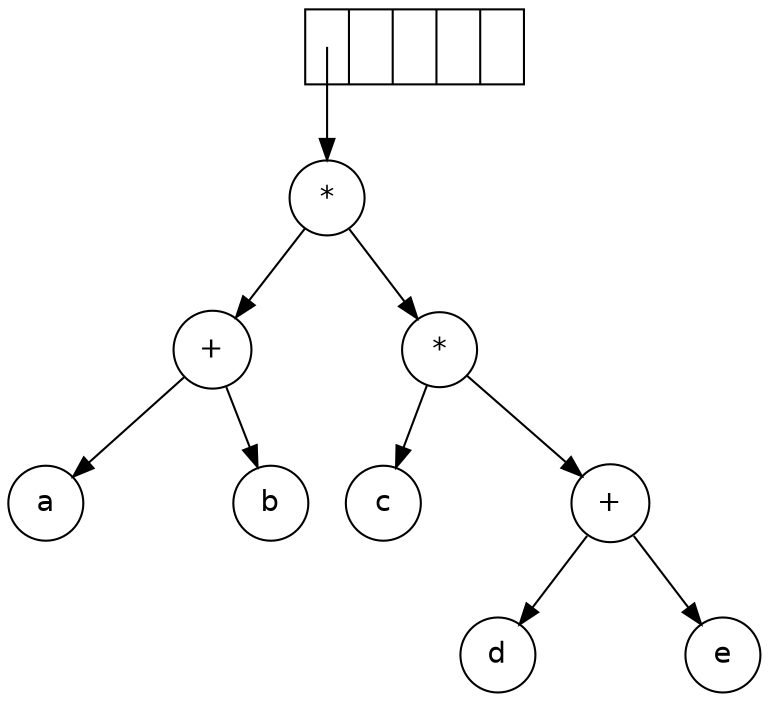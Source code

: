 digraph G {
	node [fontname="Helvetica",shape=circle];

	stack [shape=record,label="<0>|<1>|<2>|<3>|<4>"];
	plus1 [label="+"];
	plus2 [label="+"];
	mult1 [label="*"];
	mult2 [label="*"];
	hidden1 [label="",style=invis];
	hidden2 [label="",style=invis];
	hidden3 [label="",style=invis];
	hidden4 [label="",style=invis];

	stack:0:c -> mult2 [tailclip=false];

	plus1 -> a;
	plus1 -> hidden1 [style=invis];
	plus1 -> b;
	{rank=same a -> hidden1 -> b [style=invis]};
	
	mult2 -> plus1;
	mult2 -> hidden4 [style=invis];
	mult2 -> mult1;
	{rank=same plus1 -> hidden4 -> mult1 [style=invis]};

	mult1 -> c;
	mult1 -> hidden3 [style=invis];
	mult1 -> plus2;
	{rank=same c -> hidden3 -> plus2 [style=invis]};
	
	plus2 -> d;
	plus2 -> hidden2 [style=invis];
	plus2 -> e;
	{rank=same d -> hidden2 -> e [style=invis]};
}
